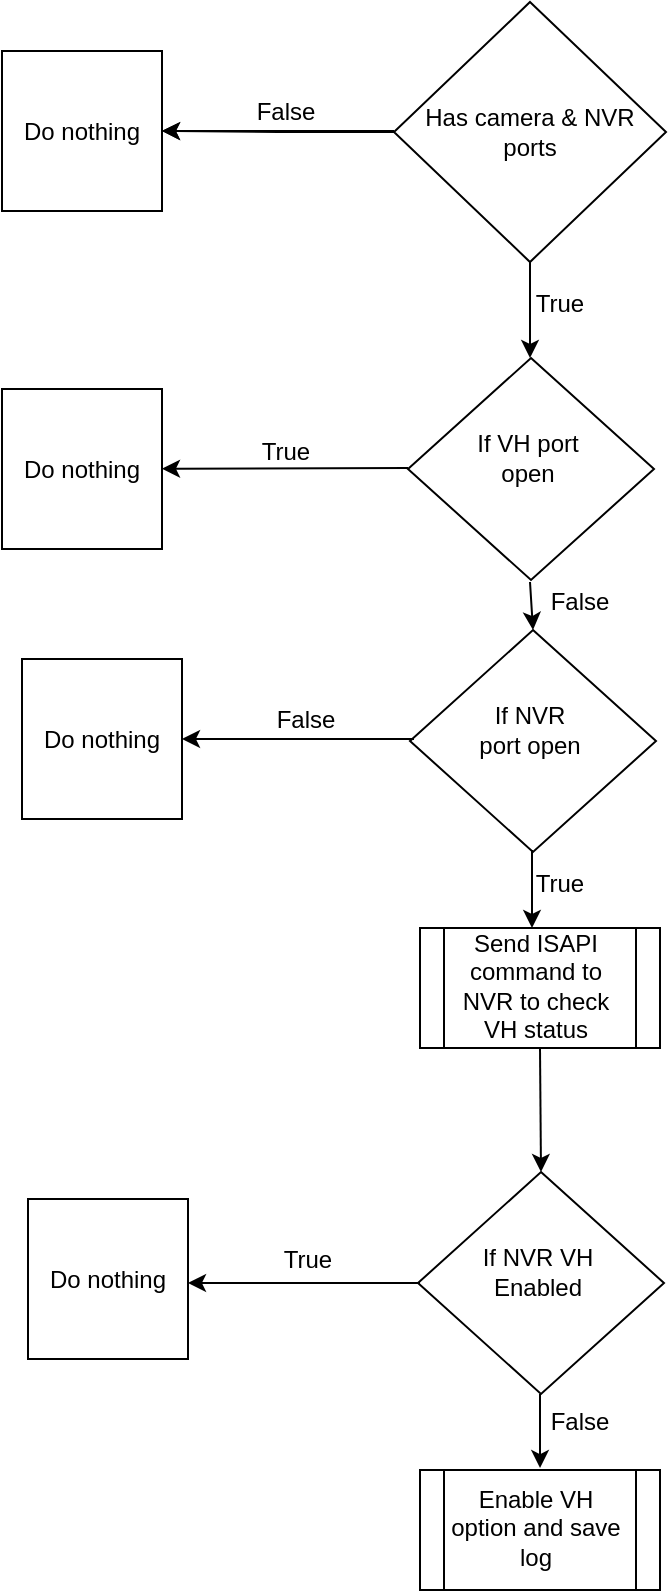 <mxfile version="15.5.1" type="github">
  <diagram id="dxATKS6AW8bVeMNG8dj3" name="Page-1">
    <mxGraphModel dx="1422" dy="761" grid="1" gridSize="10" guides="1" tooltips="1" connect="1" arrows="1" fold="1" page="1" pageScale="1" pageWidth="827" pageHeight="1169" math="0" shadow="0">
      <root>
        <mxCell id="0" />
        <mxCell id="1" parent="0" />
        <mxCell id="k14_2NRrJhWUmqF3PcBj-4" value="" style="edgeStyle=orthogonalEdgeStyle;rounded=0;orthogonalLoop=1;jettySize=auto;html=1;" parent="1" source="k14_2NRrJhWUmqF3PcBj-1" target="k14_2NRrJhWUmqF3PcBj-3" edge="1">
          <mxGeometry relative="1" as="geometry" />
        </mxCell>
        <mxCell id="k14_2NRrJhWUmqF3PcBj-7" value="" style="edgeStyle=orthogonalEdgeStyle;rounded=0;orthogonalLoop=1;jettySize=auto;html=1;" parent="1" source="k14_2NRrJhWUmqF3PcBj-1" edge="1">
          <mxGeometry relative="1" as="geometry">
            <mxPoint x="402" y="278" as="targetPoint" />
          </mxGeometry>
        </mxCell>
        <mxCell id="k14_2NRrJhWUmqF3PcBj-1" value="Has camera &amp;amp; NVR ports" style="rhombus;whiteSpace=wrap;html=1;" parent="1" vertex="1">
          <mxGeometry x="334" y="100" width="136" height="130" as="geometry" />
        </mxCell>
        <mxCell id="k14_2NRrJhWUmqF3PcBj-2" value="" style="endArrow=classic;html=1;rounded=0;" parent="1" target="k14_2NRrJhWUmqF3PcBj-3" edge="1">
          <mxGeometry width="50" height="50" relative="1" as="geometry">
            <mxPoint x="334" y="164.5" as="sourcePoint" />
            <mxPoint x="254" y="164.5" as="targetPoint" />
            <Array as="points" />
          </mxGeometry>
        </mxCell>
        <mxCell id="k14_2NRrJhWUmqF3PcBj-3" value="Do nothing" style="whiteSpace=wrap;html=1;aspect=fixed;" parent="1" vertex="1">
          <mxGeometry x="138" y="124.5" width="80" height="80" as="geometry" />
        </mxCell>
        <mxCell id="k14_2NRrJhWUmqF3PcBj-5" value="False" style="text;html=1;strokeColor=none;fillColor=none;align=center;verticalAlign=middle;whiteSpace=wrap;rounded=0;" parent="1" vertex="1">
          <mxGeometry x="250" y="140" width="60" height="30" as="geometry" />
        </mxCell>
        <mxCell id="k14_2NRrJhWUmqF3PcBj-14" value="" style="rhombus;whiteSpace=wrap;html=1;" parent="1" vertex="1">
          <mxGeometry x="341" y="278" width="123" height="111" as="geometry" />
        </mxCell>
        <mxCell id="k14_2NRrJhWUmqF3PcBj-15" value="If VH port open" style="text;html=1;strokeColor=none;fillColor=none;align=center;verticalAlign=middle;whiteSpace=wrap;rounded=0;" parent="1" vertex="1">
          <mxGeometry x="371" y="303" width="60" height="49" as="geometry" />
        </mxCell>
        <mxCell id="k14_2NRrJhWUmqF3PcBj-16" value="" style="endArrow=classic;html=1;rounded=0;" parent="1" edge="1">
          <mxGeometry width="50" height="50" relative="1" as="geometry">
            <mxPoint x="341" y="333" as="sourcePoint" />
            <mxPoint x="218" y="333.377" as="targetPoint" />
          </mxGeometry>
        </mxCell>
        <mxCell id="k14_2NRrJhWUmqF3PcBj-19" value="Do nothing" style="whiteSpace=wrap;html=1;aspect=fixed;" parent="1" vertex="1">
          <mxGeometry x="138" y="293.5" width="80" height="80" as="geometry" />
        </mxCell>
        <mxCell id="k14_2NRrJhWUmqF3PcBj-20" value="" style="endArrow=classic;html=1;rounded=0;entryX=0.5;entryY=0;entryDx=0;entryDy=0;" parent="1" target="k14_2NRrJhWUmqF3PcBj-23" edge="1">
          <mxGeometry width="50" height="50" relative="1" as="geometry">
            <mxPoint x="402" y="390" as="sourcePoint" />
            <mxPoint x="402" y="440" as="targetPoint" />
          </mxGeometry>
        </mxCell>
        <mxCell id="k14_2NRrJhWUmqF3PcBj-21" value="False" style="text;html=1;strokeColor=none;fillColor=none;align=center;verticalAlign=middle;whiteSpace=wrap;rounded=0;" parent="1" vertex="1">
          <mxGeometry x="397" y="385" width="60" height="30" as="geometry" />
        </mxCell>
        <mxCell id="k14_2NRrJhWUmqF3PcBj-23" value="" style="rhombus;whiteSpace=wrap;html=1;" parent="1" vertex="1">
          <mxGeometry x="342" y="414" width="123" height="111" as="geometry" />
        </mxCell>
        <mxCell id="k14_2NRrJhWUmqF3PcBj-24" value="If NVR port open" style="text;html=1;strokeColor=none;fillColor=none;align=center;verticalAlign=middle;whiteSpace=wrap;rounded=0;" parent="1" vertex="1">
          <mxGeometry x="372" y="439" width="60" height="49" as="geometry" />
        </mxCell>
        <mxCell id="k14_2NRrJhWUmqF3PcBj-25" value="" style="endArrow=classic;html=1;rounded=0;" parent="1" target="k14_2NRrJhWUmqF3PcBj-26" edge="1">
          <mxGeometry width="50" height="50" relative="1" as="geometry">
            <mxPoint x="344" y="468.5" as="sourcePoint" />
            <mxPoint x="264" y="468.5" as="targetPoint" />
            <Array as="points" />
          </mxGeometry>
        </mxCell>
        <mxCell id="k14_2NRrJhWUmqF3PcBj-26" value="Do nothing" style="whiteSpace=wrap;html=1;aspect=fixed;" parent="1" vertex="1">
          <mxGeometry x="148" y="428.5" width="80" height="80" as="geometry" />
        </mxCell>
        <mxCell id="k14_2NRrJhWUmqF3PcBj-27" value="False" style="text;html=1;strokeColor=none;fillColor=none;align=center;verticalAlign=middle;whiteSpace=wrap;rounded=0;" parent="1" vertex="1">
          <mxGeometry x="260" y="444" width="60" height="30" as="geometry" />
        </mxCell>
        <mxCell id="k14_2NRrJhWUmqF3PcBj-28" value="" style="endArrow=classic;html=1;rounded=0;" parent="1" edge="1">
          <mxGeometry width="50" height="50" relative="1" as="geometry">
            <mxPoint x="403" y="524" as="sourcePoint" />
            <mxPoint x="403" y="563" as="targetPoint" />
          </mxGeometry>
        </mxCell>
        <mxCell id="k14_2NRrJhWUmqF3PcBj-29" value="" style="rhombus;whiteSpace=wrap;html=1;" parent="1" vertex="1">
          <mxGeometry x="346" y="685" width="123" height="111" as="geometry" />
        </mxCell>
        <mxCell id="k14_2NRrJhWUmqF3PcBj-30" value="If NVR VH Enabled" style="text;html=1;strokeColor=none;fillColor=none;align=center;verticalAlign=middle;whiteSpace=wrap;rounded=0;" parent="1" vertex="1">
          <mxGeometry x="376" y="710" width="60" height="49" as="geometry" />
        </mxCell>
        <mxCell id="CruK3KUdXyLxkx5VGWoL-1" value="" style="shape=process;whiteSpace=wrap;html=1;backgroundOutline=1;" parent="1" vertex="1">
          <mxGeometry x="347" y="563" width="120" height="60" as="geometry" />
        </mxCell>
        <mxCell id="CruK3KUdXyLxkx5VGWoL-2" value="Send ISAPI command to NVR to check VH status" style="text;html=1;strokeColor=none;fillColor=none;align=center;verticalAlign=middle;whiteSpace=wrap;rounded=0;" parent="1" vertex="1">
          <mxGeometry x="360" y="577" width="90" height="30" as="geometry" />
        </mxCell>
        <mxCell id="CruK3KUdXyLxkx5VGWoL-5" value="True" style="text;html=1;strokeColor=none;fillColor=none;align=center;verticalAlign=middle;whiteSpace=wrap;rounded=0;" parent="1" vertex="1">
          <mxGeometry x="387" y="526" width="60" height="30" as="geometry" />
        </mxCell>
        <mxCell id="CruK3KUdXyLxkx5VGWoL-6" value="True" style="text;html=1;strokeColor=none;fillColor=none;align=center;verticalAlign=middle;whiteSpace=wrap;rounded=0;" parent="1" vertex="1">
          <mxGeometry x="250" y="310" width="60" height="30" as="geometry" />
        </mxCell>
        <mxCell id="CruK3KUdXyLxkx5VGWoL-7" value="True" style="text;html=1;strokeColor=none;fillColor=none;align=center;verticalAlign=middle;whiteSpace=wrap;rounded=0;" parent="1" vertex="1">
          <mxGeometry x="387" y="236" width="60" height="30" as="geometry" />
        </mxCell>
        <mxCell id="Csygmle19NyqBfInvzME-1" value="" style="endArrow=classic;html=1;rounded=0;entryX=0.5;entryY=0;entryDx=0;entryDy=0;exitX=0.5;exitY=1;exitDx=0;exitDy=0;" edge="1" parent="1" source="CruK3KUdXyLxkx5VGWoL-1" target="k14_2NRrJhWUmqF3PcBj-29">
          <mxGeometry width="50" height="50" relative="1" as="geometry">
            <mxPoint x="390" y="680" as="sourcePoint" />
            <mxPoint x="440" y="630" as="targetPoint" />
          </mxGeometry>
        </mxCell>
        <mxCell id="Csygmle19NyqBfInvzME-2" value="Do nothing" style="whiteSpace=wrap;html=1;aspect=fixed;" vertex="1" parent="1">
          <mxGeometry x="151" y="698.5" width="80" height="80" as="geometry" />
        </mxCell>
        <mxCell id="Csygmle19NyqBfInvzME-3" value="True" style="text;html=1;strokeColor=none;fillColor=none;align=center;verticalAlign=middle;whiteSpace=wrap;rounded=0;" vertex="1" parent="1">
          <mxGeometry x="261" y="714" width="60" height="30" as="geometry" />
        </mxCell>
        <mxCell id="Csygmle19NyqBfInvzME-4" value="" style="endArrow=classic;html=1;rounded=0;" edge="1" parent="1">
          <mxGeometry width="50" height="50" relative="1" as="geometry">
            <mxPoint x="347" y="740.5" as="sourcePoint" />
            <mxPoint x="231" y="740.5" as="targetPoint" />
            <Array as="points" />
          </mxGeometry>
        </mxCell>
        <mxCell id="Csygmle19NyqBfInvzME-5" value="False" style="text;html=1;strokeColor=none;fillColor=none;align=center;verticalAlign=middle;whiteSpace=wrap;rounded=0;" vertex="1" parent="1">
          <mxGeometry x="397" y="795" width="60" height="30" as="geometry" />
        </mxCell>
        <mxCell id="Csygmle19NyqBfInvzME-6" value="" style="shape=process;whiteSpace=wrap;html=1;backgroundOutline=1;" vertex="1" parent="1">
          <mxGeometry x="347" y="834" width="120" height="60" as="geometry" />
        </mxCell>
        <mxCell id="Csygmle19NyqBfInvzME-7" value="Enable VH option and save log" style="text;html=1;strokeColor=none;fillColor=none;align=center;verticalAlign=middle;whiteSpace=wrap;rounded=0;" vertex="1" parent="1">
          <mxGeometry x="360" y="848" width="90" height="30" as="geometry" />
        </mxCell>
        <mxCell id="Csygmle19NyqBfInvzME-8" value="" style="endArrow=classic;html=1;rounded=0;entryX=0.167;entryY=1.267;entryDx=0;entryDy=0;entryPerimeter=0;" edge="1" parent="1" target="Csygmle19NyqBfInvzME-5">
          <mxGeometry width="50" height="50" relative="1" as="geometry">
            <mxPoint x="407" y="796" as="sourcePoint" />
            <mxPoint x="457" y="746" as="targetPoint" />
          </mxGeometry>
        </mxCell>
      </root>
    </mxGraphModel>
  </diagram>
</mxfile>
